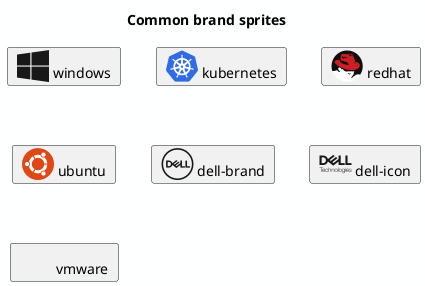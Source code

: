 @startuml
title Common brand sprites
skinparam backgroundcolor #FEFFFF
sprite windows <svg width="32" height="32" viewBox="0 0 32 32">
   <path d="M13.32 15.42v-12.8l-13.32 1.88v10.92zM14.5 15.42h17.5v-15.42l-17.5 2.46zM13.32 16.58h-13.32v10.92l13.32 1.88zM14.5 16.58v12.96l17.5 2.46v-15.42z"></path>
   </svg>
sprite kubernetes <svg width="32" height="32" viewBox="0 0 32 32">
    <path d="M15.9.476a2.14 2.14 0 0 0-.823.218L3.932 6.01c-.582.277-1.005.804-1.15 1.432L.054 19.373c-.13.56-.025 1.147.3 1.627q.057.087.12.168l7.7 9.574c.407.5 1.018.787 1.662.784h12.35c.646.001 1.258-.3 1.664-.793l7.696-9.576c.404-.5.555-1.16.4-1.786L29.2 7.43c-.145-.628-.57-1.155-1.15-1.432L16.923.695A2.14 2.14 0 0 0 15.89.476z" fill="#326ce5"></path>
    <path d="M16.002 4.542c-.384.027-.675.356-.655.74v.188c.018.213.05.424.092.633a6.22 6.22 0 0 1 .066 1.21c-.038.133-.114.253-.218.345l-.015.282c-.405.034-.807.096-1.203.186-1.666.376-3.183 1.24-4.354 2.485l-.24-.17c-.132.04-.274.025-.395-.04a6.22 6.22 0 0 1-.897-.81 5.55 5.55 0 0 0-.437-.465l-.148-.118c-.132-.106-.294-.167-.463-.175a.64.64 0 0 0-.531.236c-.226.317-.152.756.164.983l.138.11a5.55 5.55 0 0 0 .552.323c.354.197.688.428.998.7a.74.74 0 0 1 .133.384l.218.2c-1.177 1.766-1.66 3.905-1.358 6.006l-.28.08c-.073.116-.17.215-.286.288a6.22 6.22 0 0 1-1.194.197 5.57 5.57 0 0 0-.64.05l-.177.04h-.02a.67.67 0 0 0-.387 1.132.67.67 0 0 0 .684.165h.013l.18-.02c.203-.06.403-.134.598-.218.375-.15.764-.265 1.162-.34.138.008.27.055.382.135l.3-.05c.65 2.017 2.016 3.726 3.84 4.803l-.122.255c.056.117.077.247.06.376-.165.382-.367.748-.603 1.092a5.58 5.58 0 0 0-.358.533l-.085.18a.67.67 0 0 0 .65 1.001.67.67 0 0 0 .553-.432l.083-.17c.076-.2.14-.404.192-.61.177-.437.273-.906.515-1.196a.54.54 0 0 1 .286-.14l.15-.273a8.62 8.62 0 0 0 6.146.015l.133.255c.136.02.258.095.34.205.188.358.34.733.456 1.12a5.57 5.57 0 0 0 .194.611l.083.17a.67.67 0 0 0 1.187.131.67.67 0 0 0 .016-.701l-.087-.18a5.55 5.55 0 0 0-.358-.531c-.23-.332-.428-.686-.6-1.057a.52.52 0 0 1 .068-.4 2.29 2.29 0 0 1-.111-.269c1.82-1.085 3.18-2.8 3.823-4.82l.284.05c.102-.093.236-.142.373-.138.397.076.786.2 1.162.34.195.09.395.166.598.23.048.013.118.024.172.037h.013a.67.67 0 0 0 .841-.851.67.67 0 0 0-.544-.446l-.194-.046a5.57 5.57 0 0 0-.64-.05c-.404-.026-.804-.092-1.194-.197-.12-.067-.22-.167-.288-.288l-.27-.08a8.65 8.65 0 0 0-1.386-5.993l.236-.218c-.01-.137.035-.273.124-.378.307-.264.64-.497.99-.696a5.57 5.57 0 0 0 .552-.323l.146-.118a.67.67 0 0 0-.133-1.202.67.67 0 0 0-.696.161l-.148.118a5.57 5.57 0 0 0-.437.465c-.264.302-.556.577-.873.823a.74.74 0 0 1-.404.044l-.253.18c-1.46-1.53-3.427-2.48-5.535-2.67 0-.1-.013-.25-.015-.297-.113-.078-.192-.197-.218-.332a6.23 6.23 0 0 1 .076-1.207c.043-.21.073-.42.092-.633v-.2c.02-.384-.27-.713-.655-.74zm-.834 5.166l-.2 3.493h-.015c-.01.216-.137.4-.332.504s-.426.073-.6-.054l-2.865-2.03a6.86 6.86 0 0 1 3.303-1.799c.234-.05.47-.088.707-.114zm1.668 0c1.505.187 2.906.863 3.99 1.924l-2.838 2.017c-.175.14-.415.168-.618.072s-.333-.3-.336-.524zm-6.72 3.227l2.62 2.338v.015c.163.142.234.363.186.574s-.21.378-.417.435v.01l-3.362.967a6.86 6.86 0 0 1 .974-4.34zm11.753 0c.796 1.295 1.148 2.814 1.002 4.327l-3.367-.97v-.013c-.21-.057-.37-.224-.417-.435s.023-.43.186-.574l2.6-2.327zm-6.404 2.52h1.072l.655.832-.238 1.04-.963.463-.965-.463-.227-1.04zm3.434 2.838c.045-.005.1-.005.135 0l3.467.585c-.5 1.44-1.487 2.67-2.775 3.493l-1.34-3.244a.59.59 0 0 1 .509-.819zm-5.823.015c.196.003.377.104.484.268s.124.37.047.55v.013l-1.332 3.218C11 21.54 10.032 20.325 9.517 18.9l3.437-.583c.038-.004.077-.004.116 0zm2.904 1.4a.59.59 0 0 1 .537.308h.013l1.694 3.057-.677.2c-1.246.285-2.547.218-3.758-.194l1.7-3.057c.103-.18.293-.29.5-.295z" fill="#fff" stroke="#fff" stroke-width=".055"></path>
   </svg>
sprite redhat <svg width="16" height="16" viewBox="0 0 64 64">
    <path d="M57.434 48.97c-1.203-.276-2.48-.45-3.77-.45-2.2 0-4.218.382-5.7 1a.5.5 0 0 0-.28.445.51.51 0 0 0 .045.204c.175.507-.113 1.057-1.547 1.373-2.127.467-3.47 2.662-4.237 3.4-.903.857-3.45 1.382-3.067.872.3-.398 1.446-1.644 2.144-3 .624-1.203 1.18-1.545 1.945-2.694.224-.335 1.095-1.518 1.348-2.455.284-.912.188-2.06.297-2.53.157-.68.8-2.158.847-3 .028-.473-1.97.673-2.917.673s-1.87-.57-2.717-.6c-1.048-.048-1.72.8-2.67.66-.54-.087-.997-.564-1.943-.6-1.347-.05-2.993.75-6.084.65-3.04-.1-5.85-3.843-6.232-4.438-.45-.698-.998-.698-1.596-.15s-1.336.117-1.546-.25c-.4-.697-1.465-2.736-3.117-3.164-2.284-.6-3.44 1.264-3.3 2.742.152 1.5 1.12 1.92 1.57 2.717s.678 1.3 1.523 1.663c.598.25.82.62.643 1.112-.157.427-.78.525-1.2.545-.87.042-1.48-.194-1.925-.48-.518-.33-.938-.788-1.4-1.566-.523-.858-1.345-1.232-2.304-1.232-.457 0-.884.12-1.264.316-1.502.783-3.3 1.244-5.216 1.244l-2.17.002C5.8 54.328 17.467 63.222 31.22 63.222c10.987 0 20.648-5.674 26.213-14.253m5-3.347a1.58 1.58 0 0 0-1.581 1.578 1.58 1.58 0 0 0 1.581 1.578A1.58 1.58 0 0 0 64 47.2a1.58 1.58 0 0 0-1.577-1.578zm0 .28a1.3 1.3 0 0 1 1.295 1.3c0 .718-.58 1.295-1.295 1.295a1.3 1.3 0 0 1-1.302-1.295 1.3 1.3 0 0 1 1.302-1.3zm-.534.492v1.6h.243v-.697h.282l.425.697h.273l-.46-.7c.24-.03.42-.154.42-.44 0-.32-.188-.46-.568-.46zm.243.206h.333c.17 0 .35.037.35.236 0 .246-.183.264-.4.264h-.292z" fill="#fff"></path>
    <path d="M31.224.778C13.98.778 0 14.757 0 32.003a31.14 31.14 0 0 0 1.63 9.98H3.8c1.925 0 3.714-.464 5.216-1.245a2.75 2.75 0 0 1 1.265-.315c.96 0 1.78.373 2.304 1.23.45.778.87 1.236 1.4 1.564.445.285 1.055.522 1.926.48.4-.02 1.032-.12 1.2-.546.178-.5-.045-.862-.643-1.1-.845-.353-1.074-.87-1.523-1.666s-1.418-1.218-1.57-2.716c-.15-1.477 1.006-3.333 3.3-2.74 1.652.427 2.718 2.468 3.117 3.165.2.367.947.797 1.545.25s1.146-.55 1.596.15c.383.595 3.192 4.34 6.233 4.438 3.092.1 4.736-.7 6.083-.65.946.036 1.402.5 1.943.598.948.15 1.62-.708 2.67-.658.846.042 1.77.607 2.716.607s2.945-1.143 2.917-.672c-.05.834-.7 2.3-.848 3-.1.472-.013 1.62-.297 2.532-.254.935-1.124 2.12-1.348 2.455-.765 1.148-1.32 1.5-1.945 2.692-.698 1.346-1.844 2.592-2.144 3-.383.5 2.164-.017 3.068-.873.767-.73 2.1-2.924 4.237-3.4 1.435-.315 1.722-.865 1.547-1.374a.51.51 0 0 1-.044-.203c0-.194.116-.364.28-.446 1.482-.617 3.5-1 5.7-1 1.292 0 2.568.172 3.772.45a31.08 31.08 0 0 0 5.01-16.972C62.448 14.757 48.47.778 31.224.778zM38.1 46.1c.16.155.437.684.098 1.352-.2.355-.393.603-.76.895-.44.353-1.298.758-2.475.012-.632-.402-.672-.537-1.545-.424-.624.082-.873-.548-.65-1.073s1.147-.945 2.294-.273c.516.303 1.32.944 2.025.376.3-.234.466-.4.87-.86.02-.02.044-.03.073-.03s.05.01.067.024" fill="#100f0d"></path>
    <path d="M35.916 7.216a10.24 10.24 0 0 0-2.14.312c-1.036.266-3.064 1.32-6.824.474-6.51-1.466-7.473 1.794-7.845 3.212l-1.27 5.456c-.3 1.644-.69 4.5 9.414 6.426 4.708.896 4.947 2.112 5.155 2.987.374 1.568.972 2.466 1.645 2.915s-.001.82-.747.897c-2.005.208-9.415-1.918-13.798-4.408-3.587-2.193-3.646-4.166-2.825-5.84-5.418-.586-9.485.508-10.222 3.073-1.265 4.402 9.677 11.92 22.137 15.693 13.077 3.96 26.527 1.195 28.022-7.024.678-3.734-2.466-6.496-7.77-7.692-.31 1.037-.75 2.362-2.7 3.365-.284.146-.392-.092-.262-.317.738-1.255.87-1.57 1.083-2.064.3-.724.457-1.755-.14-3.9-1.175-4.226-3.624-9.874-5.405-11.707-1.29-1.326-3.362-1.937-5.506-1.856zm.588 1.448l.178.001c2 .045 3.604.84 3.58 1.776s-1.665 1.66-3.667 1.614a7.1 7.1 0 0 1-1.78-.26c-.062-.016-.106-.068-.106-.13s.044-.115.108-.13c1.248-.29 2.092-.76 2.032-1.208-.078-.592-1.712-.912-3.65-.72a13.04 13.04 0 0 0-.62.081c-.07.001-.117-.042-.117-.093 0-.04.023-.072.057-.087.7-.37 1.742-.662 2.936-.784.36-.037.71-.057 1.046-.06zm-14.84 3.76c.32-.013.615.157.756.332.34.425 1.07 1.12 2.017 1.096s2.04-.224 3.56-.224c1.544 0 2.582.577 2.64 1.072.05.423-.126.82-1.844.945-3.607.26-3.98.65-4.657 1.37-.953 1.014-2.207-1.316-2.207-1.316-.753-.16-1.666-1.373-1.173-2.507.243-.56.587-.756.907-.768z" fill="#cd1e25"></path>
   </svg>
sprite ubuntu <svg width="32" height="32" viewBox="0 0 32 32">
     <path d="M32 16c0 8.836-7.164 16-16 16S0 24.836 0 16 7.164 0 16 0s16 7.164 16 16z" fill="#dd4814"></path>
    <path d="M5.12 13.864c-1.18 0-2.137.956-2.137 2.137s.956 2.136 2.137 2.136S7.257 17.18 7.257 16 6.3 13.864 5.12 13.864zm15.252 9.71c-1.022.6-1.372 1.896-.782 2.917s1.895 1.372 2.917.782 1.372-1.895.782-2.917-1.896-1.37-2.917-.782zM9.76 16a6.23 6.23 0 0 1 2.653-5.105L10.852 8.28a9.3 9.3 0 0 0-3.838 5.394C7.69 14.224 8.12 15.06 8.12 16s-.432 1.776-1.106 2.326c.577 2.237 1.968 4.146 3.838 5.395l1.562-2.616A6.23 6.23 0 0 1 9.761 16zM16 9.76a6.24 6.24 0 0 1 6.215 5.687l3.044-.045a9.25 9.25 0 0 0-2.757-6.019c-.812.307-1.75.26-2.56-.208a2.99 2.99 0 0 1-1.461-2.118C17.7 6.84 16.86 6.72 16 6.72c-1.477 0-2.873.347-4.113.96l1.484 2.66c.8-.372 1.69-.58 2.628-.58zm0 12.48c-.94 0-1.83-.21-2.628-.58l-1.484 2.66c1.24.614 2.636.96 4.113.96a9.28 9.28 0 0 0 2.479-.338c.14-.858.65-1.648 1.46-2.118s1.75-.514 2.56-.207a9.25 9.25 0 0 0 2.757-6.019l-3.045-.045A6.24 6.24 0 0 1 16 22.24zm4.372-13.813c1.022.6 2.328.24 2.917-.78s.24-2.328-.78-2.918-2.328-.24-2.918.783-.24 2.327.782 2.917z" fill="#fff"></path>
  </svg>
sprite dell-icon <svg width="32" height="32" viewBox="0 0 32 32">
    <path d="M32,15.05v1.88H25.91V7.48h2.14v7.57ZM3.83,16.93a4.72,4.72,0,0,0,4.56-3.5v0l5.33,4.18,5.34-4.17v3.53h6.11V15.05H21.23V7.48H19.08V11L14,15l-1.14-.9,5.11-4L16.41,8.93l-5.12,4L10.14,12l5.12-4L13.74,6.85,8.41,11A4.74,4.74,0,0,0,3.84,7.49H0v9.44ZM2.16,15.05V9.36H3.85a2.72,2.72,0,0,1,2.57,2.85,2.71,2.71,0,0,1-2.57,2.84ZM32,23c0-.56-.31-.81-.94-.94s-1-.19-1-.63.25-.5.69-.5.75.25.75.57l.06.06h.25l.07-.06c0-.63-.5-.88-1.13-.88s-1.07.38-1.07.81.38.76,1,.88.94.19.94.69c0,.32-.19.57-.82.57S30,23.27,30,22.9l-.06-.06h-.26l-.06.06c0,.56.43,1,1.19,1S32,23.52,32,23Zm-2.71-.63.06-.06v-.19a1.39,1.39,0,1,0-2.76,0v.12A1.44,1.44,0,0,0,28,23.9h.12A1.15,1.15,0,0,0,29.29,23h0l-.06-.06H29l-.06.06a.83.83,0,0,1-.81.63h-.07A1.09,1.09,0,0,1,27,22.49v0h0l.07-.06Zm-.37-.31H27L27,22a1,1,0,0,1,2,0h0Zm-2.77,1.69v-3l-.06-.06h-.25l-.06.06v3l.06.06h.25Zm0-3.64v-.37l-.06-.06h-.25l-.06.06v.38l.06.06h.25Zm-2.37,3.46c-.63,0-1-.44-1-1.34s.38-1.33,1-1.33,1,.44,1,1.33S24.4,23.59,23.78,23.59Zm1-.19c0,.82-.19,1.44-.94,1.44-.57,0-.75-.25-.82-.56L23,24.22h-.25l-.06.06c.06.5.44.88,1.19.88s1.33-.51,1.33-1.76V20.76l-.06-.06h-.19l-.06.06-.06.38h-.07a1,1,0,0,0-.89-.5h-.11c-.88,0-1.33.69-1.33,1.63s.44,1.63,1.33,1.63h.11a1,1,0,0,0,.89-.5h.05ZM20.7,21c.63,0,1.07.5,1.07,1.34s-.44,1.33-1.07,1.33-1.06-.5-1.06-1.33S20.08,21,20.7,21Zm0,2.95a1.44,1.44,0,0,0,1.45-1.63,1.46,1.46,0,1,0-2.89,0A1.44,1.44,0,0,0,20.7,23.9Zm-1.88-.12V19.51l-.06-.06h-.25l-.06.06v4.27l.06.06h.25ZM16.56,21c.63,0,1.07.5,1.07,1.34s-.44,1.33-1.07,1.33-1.06-.5-1.06-1.33S15.94,21,16.56,21Zm0,2.95A1.44,1.44,0,0,0,18,22.27a1.46,1.46,0,1,0-2.89,0A1.44,1.44,0,0,0,16.56,23.9Zm-1.82-.12V21.89a1.09,1.09,0,0,0-1.13-1.25h0a1.12,1.12,0,0,0-.94.5h-.07l-.06-.38-.06-.06h-.2l-.06.06v3l.06.07h.25l.07-.07V22.08c0-.69.31-1.13,1-1.13.5,0,.81.32.81.94v1.89l.07.06h.24Zm-3.2,0V21.89a1.09,1.09,0,0,0-1.13-1.25h-.05a1.13,1.13,0,0,0-.94.5H9.33V19.51l-.06-.06H9L9,19.51v4.27l.06.06h.25l.07-.06V22.09c0-.7.31-1.13,1-1.13.5,0,.81.31.81.94v1.88l.07.06h.25ZM6.15,22.27c0-.88.44-1.33,1.06-1.33H7.3a.86.86,0,0,1,.85.76h0l.07.06h.25l.06-.06a1.21,1.21,0,0,0-1.32-1.07c-.81,0-1.44.5-1.44,1.63s.63,1.64,1.44,1.64a1.21,1.21,0,0,0,1.32-1.07l-.06-.06H8.22l-.07.06a.85.85,0,0,1-.85.75H7.21c-.62,0-1.06-.44-1.06-1.33Zm-.69.09.06-.06v-.19a1.35,1.35,0,0,0-1.38-1.5,1.38,1.38,0,0,0-1.38,1.53v.13A1.43,1.43,0,0,0,4.2,23.9h.12A1.18,1.18,0,0,0,5.46,23h0l-.07-.06H5.14L5.08,23a.83.83,0,0,1-.81.63H4.2A1.1,1.1,0,0,1,3.13,22.5v0h0l.07-.06Zm-.38-.31H3.2L3.13,22a1,1,0,0,1,2,0h0ZM3.39,19.66v-.18l-.06,0H.06L0,19.51v.19l.06.06H1.44l.07.06v4l.06.06h.25l.06-.06v-4L2,19.76H3.33Z"></path>
   </svg>
sprite dell-brand <svg width="32" height="32" viewBox="0 0 32 32">
    <path d="M16 0c-8.837 0-16 7.163-16 16s7.163 16 16 16c8.837 0 16-7.163 16-16v0c0-8.837-7.163-16-16-16v0zM16 30.4c-7.953 0-14.4-6.447-14.4-14.4s6.447-14.4 14.4-14.4c7.953 0 14.4 6.447 14.4 14.4v0c0 7.953-6.447 14.4-14.4 14.4v0zM28.48 18.12v1.4h-4.55v-7h1.6v5.64zM7.48 19.52c1.628-0.002 2.998-1.105 3.404-2.605l0.006-0.025 4 3.11 4-3.11v2.63h4.54v-1.4h-2.98v-5.64h-1.6v2.63l-3.85 2.99-0.86-0.67 1.86-1.43 2-1.56-1.14-0.88-3.82 3-0.85-0.67 3.82-3-1.15-0.89-4 3.11c-0.412-1.525-1.782-2.628-3.41-2.63h-2.84v7zM6.22 18.12v-4.24h1.25c1.071 0.042 1.924 0.921 1.924 1.999 0 0.043-0.001 0.085-0.004 0.127l0-0.006c0.002 0.036 0.004 0.079 0.004 0.121 0 1.078-0.852 1.956-1.92 1.998l-0.004 0z"></path>
   </svg>
sprite vmware <svg width="32" height="32" viewBox="0 0 32 32">
   </svg>



card "<$windows> windows"
card "<$kubernetes> kubernetes"
card "<$redhat*.5> redhat"
card "<$ubuntu> ubuntu"
card "<$dell-brand> dell-brand"
card "<$dell-icon> dell-icon"
card "<$vmware> vmware"
@enduml
